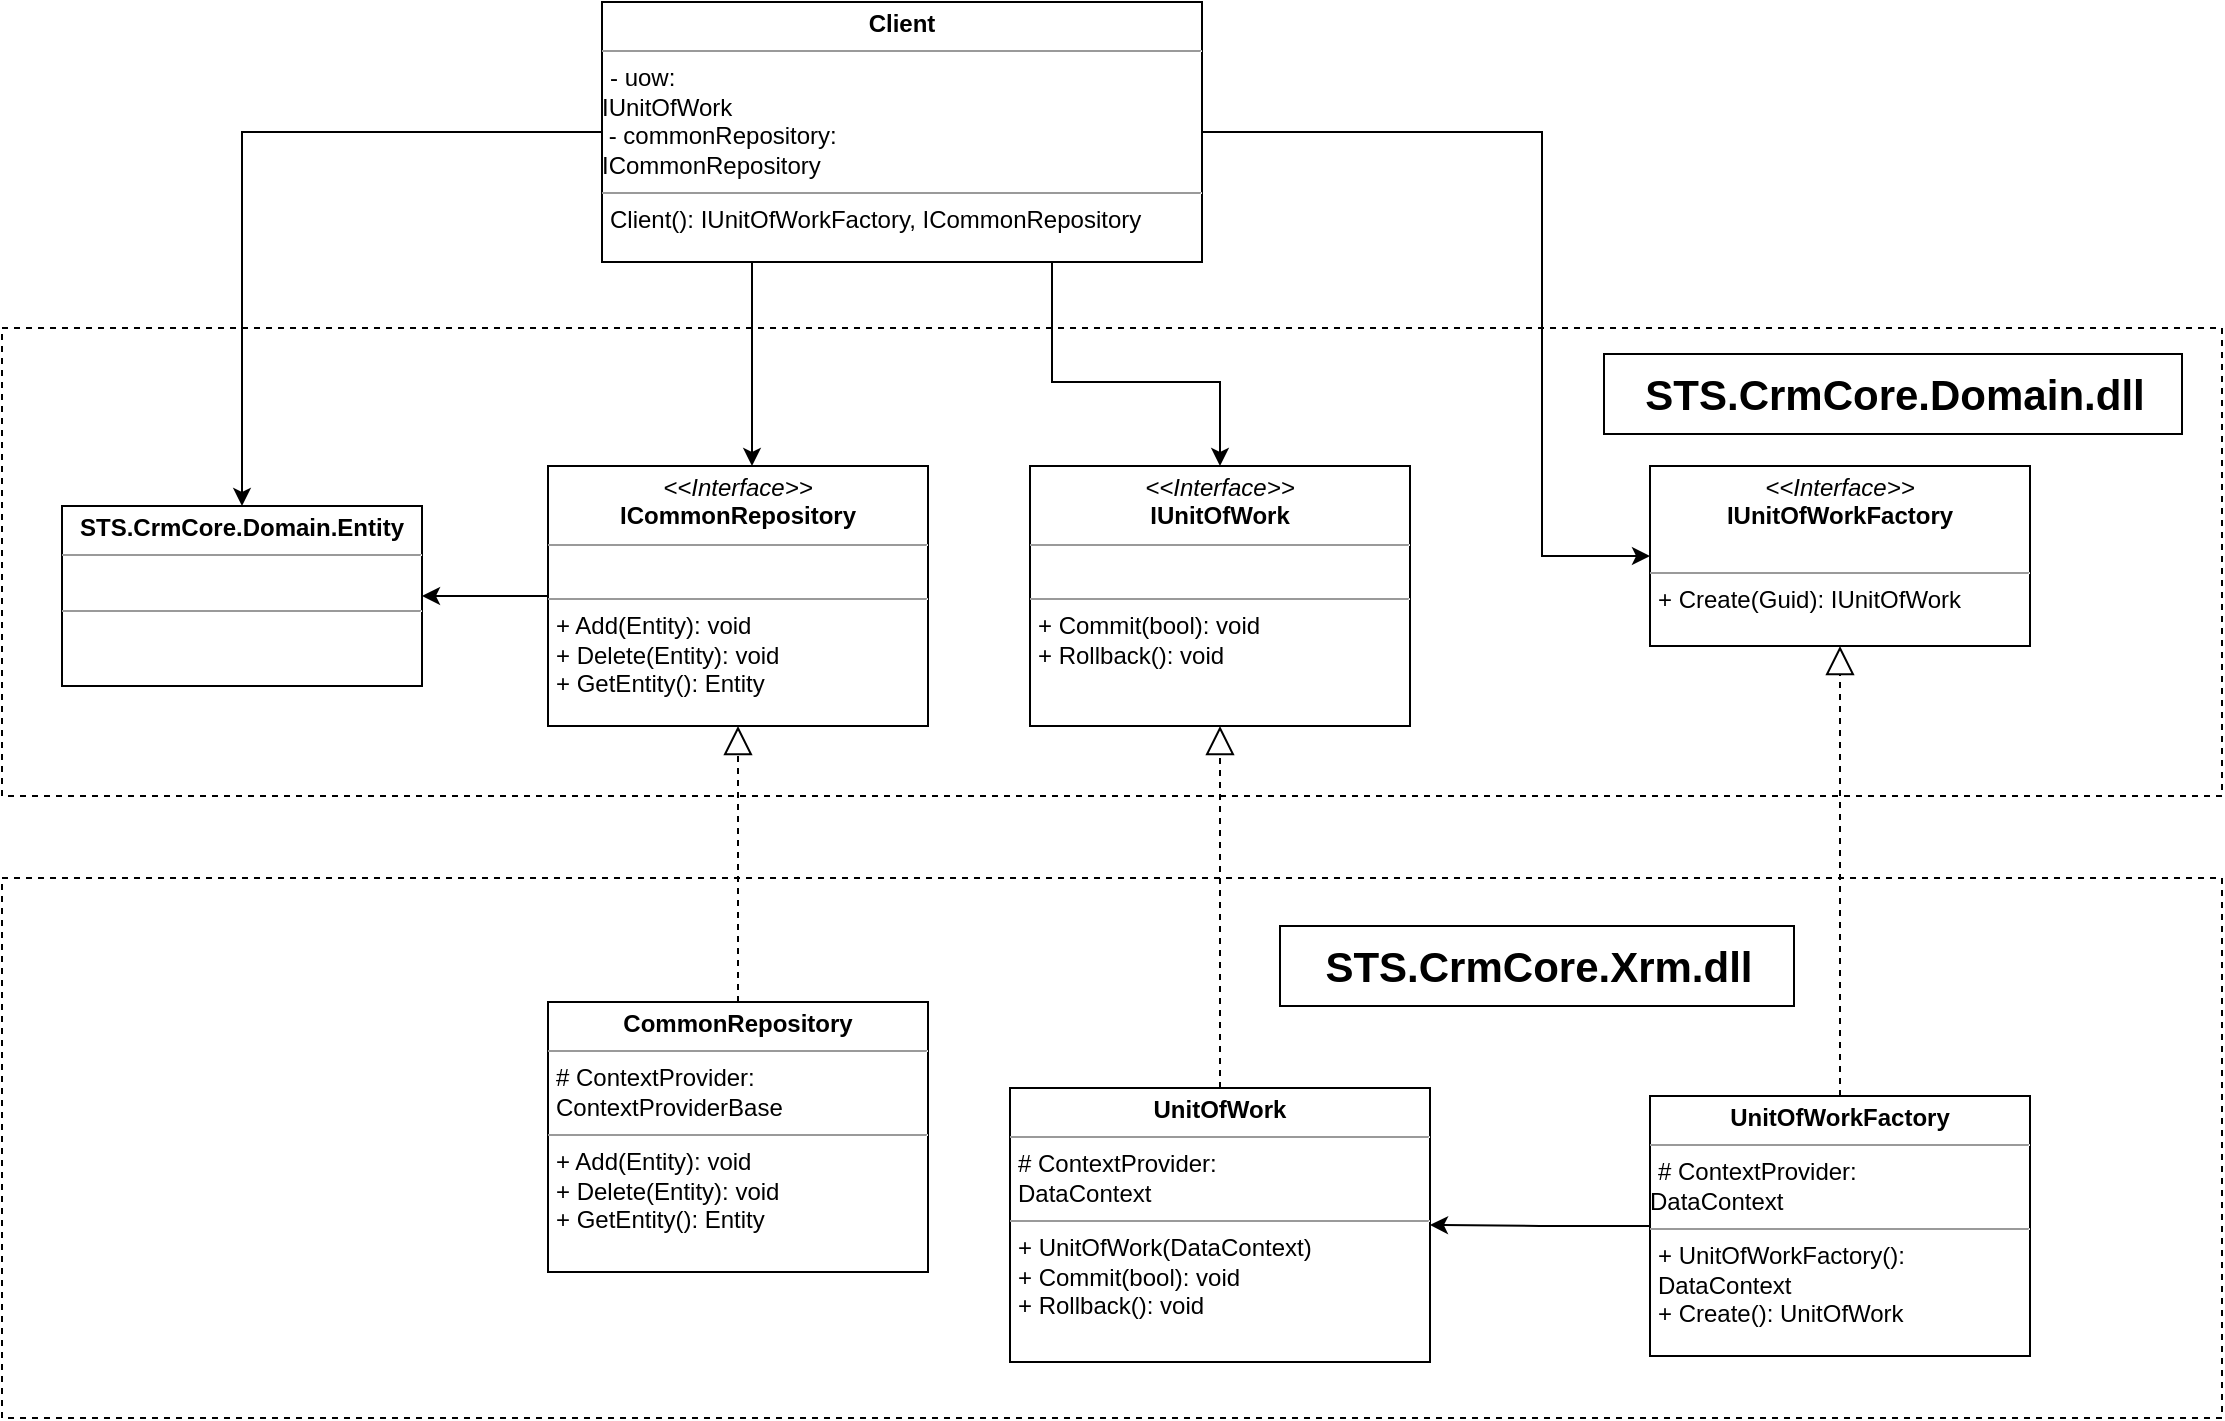 <mxfile version="12.1.3" type="device" pages="1"><diagram id="XWoFZhjJ6YifpecACwV6" name="Page-1"><mxGraphModel dx="1408" dy="724" grid="1" gridSize="10" guides="1" tooltips="1" connect="1" arrows="1" fold="1" page="1" pageScale="1" pageWidth="1169" pageHeight="827" math="0" shadow="0"><root><mxCell id="0"/><mxCell id="1" parent="0"/><mxCell id="0foVRp8iDtilG-0GP3gn-2" value="" style="verticalLabelPosition=bottom;verticalAlign=top;html=1;shape=mxgraph.basic.rect;fillColor=#ffffff;fillColor2=none;strokeColor=#000000;strokeWidth=1;size=20;indent=5;dashed=1;" parent="1" vertex="1"><mxGeometry x="40" y="450" width="1110" height="270" as="geometry"/></mxCell><mxCell id="e1ThyonXXuOtKJMpyf2D-2" value="" style="verticalLabelPosition=bottom;verticalAlign=top;html=1;shape=mxgraph.basic.rect;fillColor=#ffffff;fillColor2=none;strokeColor=#000000;strokeWidth=1;size=20;indent=5;dashed=1;" parent="1" vertex="1"><mxGeometry x="40" y="175" width="1110" height="234" as="geometry"/></mxCell><mxCell id="upPKJG38_kRfsRwlpChv-6" value="&lt;p style=&quot;margin: 0px ; margin-top: 4px ; text-align: center&quot;&gt;&lt;i&gt;&amp;lt;&amp;lt;Interface&amp;gt;&amp;gt;&lt;/i&gt;&lt;br&gt;&lt;b&gt;IUnitOfWorkFactory&lt;/b&gt;&lt;br&gt;&lt;/p&gt;&lt;p style=&quot;margin: 0px ; margin-left: 4px&quot;&gt;&lt;br&gt;&lt;/p&gt;&lt;hr size=&quot;1&quot;&gt;&lt;p style=&quot;margin: 0px ; margin-left: 4px&quot;&gt;+ Create(Guid): IUnitOfWork&lt;br&gt;&lt;/p&gt;" style="verticalAlign=top;align=left;overflow=fill;fontSize=12;fontFamily=Helvetica;html=1;" parent="1" vertex="1"><mxGeometry x="864" y="244" width="190" height="90" as="geometry"/></mxCell><mxCell id="Ih6EuEK8q9pCe2BGotn5-13" style="edgeStyle=orthogonalEdgeStyle;rounded=0;orthogonalLoop=1;jettySize=auto;html=1;exitX=0;exitY=0.5;exitDx=0;exitDy=0;entryX=1;entryY=0.5;entryDx=0;entryDy=0;" edge="1" parent="1" source="upPKJG38_kRfsRwlpChv-9" target="upPKJG38_kRfsRwlpChv-21"><mxGeometry relative="1" as="geometry"/></mxCell><mxCell id="upPKJG38_kRfsRwlpChv-9" value="&lt;p style=&quot;margin: 0px ; margin-top: 4px ; text-align: center&quot;&gt;&lt;b&gt;UnitOfWorkFactory&lt;/b&gt;&lt;br&gt;&lt;/p&gt;&lt;hr size=&quot;1&quot;&gt;&lt;p style=&quot;margin: 0px ; margin-left: 4px&quot;&gt;# ContextProvider:&amp;nbsp;&lt;/p&gt;DataContext&lt;hr size=&quot;1&quot;&gt;&lt;p style=&quot;margin: 0px ; margin-left: 4px&quot;&gt;+&amp;nbsp;UnitOfWorkFactory():&amp;nbsp;&lt;/p&gt;&lt;p style=&quot;margin: 0px ; margin-left: 4px&quot;&gt;&lt;span&gt;DataContext&lt;/span&gt;&lt;/p&gt;&lt;p style=&quot;margin: 0px ; margin-left: 4px&quot;&gt;+ Create(): UnitOfWork&lt;/p&gt;" style="verticalAlign=top;align=left;overflow=fill;fontSize=12;fontFamily=Helvetica;html=1;" parent="1" vertex="1"><mxGeometry x="864" y="559" width="190" height="130" as="geometry"/></mxCell><mxCell id="upPKJG38_kRfsRwlpChv-17" style="edgeStyle=orthogonalEdgeStyle;rounded=0;orthogonalLoop=1;jettySize=auto;html=1;exitX=0.75;exitY=1;exitDx=0;exitDy=0;entryX=0.5;entryY=0;entryDx=0;entryDy=0;" parent="1" source="upPKJG38_kRfsRwlpChv-10" target="upPKJG38_kRfsRwlpChv-13" edge="1"><mxGeometry relative="1" as="geometry"><Array as="points"><mxPoint x="565" y="202"/><mxPoint x="649" y="202"/></Array></mxGeometry></mxCell><mxCell id="upPKJG38_kRfsRwlpChv-19" style="edgeStyle=orthogonalEdgeStyle;rounded=0;orthogonalLoop=1;jettySize=auto;html=1;exitX=0.25;exitY=1;exitDx=0;exitDy=0;" parent="1" source="upPKJG38_kRfsRwlpChv-10" target="upPKJG38_kRfsRwlpChv-18" edge="1"><mxGeometry relative="1" as="geometry"><Array as="points"><mxPoint x="415" y="222"/><mxPoint x="415" y="222"/></Array></mxGeometry></mxCell><mxCell id="upPKJG38_kRfsRwlpChv-20" style="edgeStyle=orthogonalEdgeStyle;rounded=0;orthogonalLoop=1;jettySize=auto;html=1;exitX=1;exitY=0.5;exitDx=0;exitDy=0;entryX=0;entryY=0.5;entryDx=0;entryDy=0;" parent="1" source="upPKJG38_kRfsRwlpChv-10" target="upPKJG38_kRfsRwlpChv-6" edge="1"><mxGeometry relative="1" as="geometry"><Array as="points"><mxPoint x="810" y="77"/><mxPoint x="810" y="289"/></Array></mxGeometry></mxCell><mxCell id="Ih6EuEK8q9pCe2BGotn5-7" style="edgeStyle=orthogonalEdgeStyle;rounded=0;orthogonalLoop=1;jettySize=auto;html=1;exitX=0;exitY=0.5;exitDx=0;exitDy=0;entryX=0.5;entryY=0;entryDx=0;entryDy=0;" edge="1" parent="1" source="upPKJG38_kRfsRwlpChv-10" target="upPKJG38_kRfsRwlpChv-27"><mxGeometry relative="1" as="geometry"/></mxCell><mxCell id="upPKJG38_kRfsRwlpChv-10" value="&lt;p style=&quot;margin: 0px ; margin-top: 4px ; text-align: center&quot;&gt;&lt;b&gt;Client&lt;/b&gt;&lt;/p&gt;&lt;hr size=&quot;1&quot;&gt;&lt;p style=&quot;margin: 0px ; margin-left: 4px&quot;&gt;- uow:&amp;nbsp;&lt;/p&gt;IUnitOfWork&lt;br&gt;&amp;nbsp;- commonRepository:&lt;br&gt;ICommonRepository&lt;br&gt;&lt;hr size=&quot;1&quot;&gt;&lt;p style=&quot;margin: 0px ; margin-left: 4px&quot;&gt;Client():&amp;nbsp;IUnitOfWorkFactory,&amp;nbsp;ICommonRepository&lt;/p&gt;&lt;p style=&quot;margin: 0px ; margin-left: 4px&quot;&gt;&lt;br&gt;&lt;/p&gt;" style="verticalAlign=top;align=left;overflow=fill;fontSize=12;fontFamily=Helvetica;html=1;" parent="1" vertex="1"><mxGeometry x="340" y="12" width="300" height="130" as="geometry"/></mxCell><mxCell id="upPKJG38_kRfsRwlpChv-13" value="&lt;p style=&quot;margin: 0px ; margin-top: 4px ; text-align: center&quot;&gt;&lt;i&gt;&amp;lt;&amp;lt;Interface&amp;gt;&amp;gt;&lt;/i&gt;&lt;br&gt;&lt;span style=&quot;text-align: left&quot;&gt;&lt;b&gt;IUnitOfWork&lt;/b&gt;&lt;/span&gt;&lt;br&gt;&lt;/p&gt;&lt;hr size=&quot;1&quot;&gt;&lt;p style=&quot;margin: 0px ; margin-left: 4px&quot;&gt;&lt;br&gt;&lt;/p&gt;&lt;hr size=&quot;1&quot;&gt;&lt;p style=&quot;margin: 0px ; margin-left: 4px&quot;&gt;+ Commit(bool): void&lt;br&gt;+ Rollback(): void&lt;/p&gt;" style="verticalAlign=top;align=left;overflow=fill;fontSize=12;fontFamily=Helvetica;html=1;" parent="1" vertex="1"><mxGeometry x="554" y="244" width="190" height="130" as="geometry"/></mxCell><mxCell id="Ih6EuEK8q9pCe2BGotn5-9" style="edgeStyle=orthogonalEdgeStyle;rounded=0;orthogonalLoop=1;jettySize=auto;html=1;exitX=0;exitY=0.5;exitDx=0;exitDy=0;" edge="1" parent="1" source="upPKJG38_kRfsRwlpChv-18" target="upPKJG38_kRfsRwlpChv-27"><mxGeometry relative="1" as="geometry"/></mxCell><mxCell id="upPKJG38_kRfsRwlpChv-18" value="&lt;p style=&quot;margin: 0px ; margin-top: 4px ; text-align: center&quot;&gt;&lt;i&gt;&amp;lt;&amp;lt;Interface&amp;gt;&amp;gt;&lt;/i&gt;&lt;br&gt;&lt;span style=&quot;text-align: left&quot;&gt;&lt;b&gt;ICommonRepository&lt;/b&gt;&lt;/span&gt;&lt;br&gt;&lt;/p&gt;&lt;hr size=&quot;1&quot;&gt;&lt;p style=&quot;margin: 0px ; margin-left: 4px&quot;&gt;&lt;br&gt;&lt;/p&gt;&lt;hr size=&quot;1&quot;&gt;&lt;p style=&quot;margin: 0px ; margin-left: 4px&quot;&gt;+ Add(Entity): void&lt;/p&gt;&lt;p style=&quot;margin: 0px ; margin-left: 4px&quot;&gt;+ Delete(Entity): void&lt;/p&gt;&lt;p style=&quot;margin: 0px ; margin-left: 4px&quot;&gt;+&amp;nbsp;GetEntity(): Entity&lt;/p&gt;" style="verticalAlign=top;align=left;overflow=fill;fontSize=12;fontFamily=Helvetica;html=1;" parent="1" vertex="1"><mxGeometry x="313" y="244" width="190" height="130" as="geometry"/></mxCell><mxCell id="upPKJG38_kRfsRwlpChv-21" value="&lt;p style=&quot;margin: 0px ; margin-top: 4px ; text-align: center&quot;&gt;&lt;b&gt;UnitOfWork&lt;/b&gt;&lt;br&gt;&lt;/p&gt;&lt;hr size=&quot;1&quot;&gt;&lt;p style=&quot;margin: 0px 0px 0px 4px&quot;&gt;# ContextProvider:&amp;nbsp;&lt;/p&gt;&lt;p style=&quot;margin: 0px ; margin-left: 4px&quot;&gt;DataContext&lt;br&gt;&lt;/p&gt;&lt;hr size=&quot;1&quot;&gt;&lt;p style=&quot;margin: 0px ; margin-left: 4px&quot;&gt;+&amp;nbsp;UnitOfWork(DataContext)&lt;/p&gt;&lt;p style=&quot;margin: 0px ; margin-left: 4px&quot;&gt;+ Commit(bool): void&lt;/p&gt;&lt;p style=&quot;margin: 0px ; margin-left: 4px&quot;&gt;+ Rollback(): void&lt;br&gt;&lt;/p&gt;" style="verticalAlign=top;align=left;overflow=fill;fontSize=12;fontFamily=Helvetica;html=1;" parent="1" vertex="1"><mxGeometry x="544" y="555" width="210" height="137" as="geometry"/></mxCell><mxCell id="upPKJG38_kRfsRwlpChv-22" value="" style="endArrow=block;dashed=1;endFill=0;endSize=12;html=1;entryX=0.5;entryY=1;entryDx=0;entryDy=0;exitX=0.5;exitY=0;exitDx=0;exitDy=0;" parent="1" source="upPKJG38_kRfsRwlpChv-9" target="upPKJG38_kRfsRwlpChv-6" edge="1"><mxGeometry width="160" relative="1" as="geometry"><mxPoint x="100" y="500" as="sourcePoint"/><mxPoint x="260" y="500" as="targetPoint"/></mxGeometry></mxCell><mxCell id="upPKJG38_kRfsRwlpChv-24" value="" style="endArrow=block;dashed=1;endFill=0;endSize=12;html=1;entryX=0.5;entryY=1;entryDx=0;entryDy=0;exitX=0.5;exitY=0;exitDx=0;exitDy=0;" parent="1" source="upPKJG38_kRfsRwlpChv-21" target="upPKJG38_kRfsRwlpChv-13" edge="1"><mxGeometry width="160" relative="1" as="geometry"><mxPoint x="270" y="460" as="sourcePoint"/><mxPoint x="430" y="460" as="targetPoint"/></mxGeometry></mxCell><mxCell id="upPKJG38_kRfsRwlpChv-26" value="&lt;p style=&quot;margin: 4px 0px 0px ; text-align: center&quot;&gt;&lt;b style=&quot;text-align: left&quot;&gt;CommonRepository&lt;/b&gt;&lt;br&gt;&lt;/p&gt;&lt;hr size=&quot;1&quot;&gt;&lt;p style=&quot;margin: 0px 0px 0px 4px&quot;&gt;# ContextProvider:&amp;nbsp;&lt;/p&gt;&lt;p style=&quot;margin: 0px 0px 0px 4px&quot;&gt;ContextProviderBase&lt;/p&gt;&lt;hr size=&quot;1&quot;&gt;&lt;p style=&quot;margin: 0px 0px 0px 4px&quot;&gt;+ Add(Entity): void&lt;/p&gt;&lt;p style=&quot;margin: 0px 0px 0px 4px&quot;&gt;+ Delete(Entity): void&lt;/p&gt;&lt;p style=&quot;margin: 0px 0px 0px 4px&quot;&gt;+&amp;nbsp;GetEntity(): Entity&lt;/p&gt;" style="verticalAlign=top;align=left;overflow=fill;fontSize=12;fontFamily=Helvetica;html=1;" parent="1" vertex="1"><mxGeometry x="313" y="512" width="190" height="135" as="geometry"/></mxCell><mxCell id="upPKJG38_kRfsRwlpChv-27" value="&lt;p style=&quot;margin: 0px ; margin-top: 4px ; text-align: center&quot;&gt;&lt;b&gt;STS.CrmCore.Domain.Entity&lt;/b&gt;&lt;br&gt;&lt;/p&gt;&lt;hr size=&quot;1&quot;&gt;&lt;p style=&quot;margin: 0px ; margin-left: 4px&quot;&gt;&lt;br&gt;&lt;/p&gt;&lt;hr size=&quot;1&quot;&gt;&lt;p style=&quot;margin: 0px ; margin-left: 4px&quot;&gt;&lt;br&gt;&lt;/p&gt;" style="verticalAlign=top;align=left;overflow=fill;fontSize=12;fontFamily=Helvetica;html=1;" parent="1" vertex="1"><mxGeometry x="70" y="264" width="180" height="90" as="geometry"/></mxCell><mxCell id="upPKJG38_kRfsRwlpChv-28" value="" style="endArrow=block;dashed=1;endFill=0;endSize=12;html=1;entryX=0.5;entryY=1;entryDx=0;entryDy=0;" parent="1" source="upPKJG38_kRfsRwlpChv-26" target="upPKJG38_kRfsRwlpChv-18" edge="1"><mxGeometry width="160" relative="1" as="geometry"><mxPoint x="60" y="550" as="sourcePoint"/><mxPoint x="220" y="550" as="targetPoint"/></mxGeometry></mxCell><mxCell id="0foVRp8iDtilG-0GP3gn-1" value="STS.CrmCore.Domain.dll" style="text;strokeColor=#000000;fillColor=none;html=1;fontSize=21;fontStyle=1;verticalAlign=middle;align=center;" parent="1" vertex="1"><mxGeometry x="841" y="188" width="289" height="40" as="geometry"/></mxCell><mxCell id="0foVRp8iDtilG-0GP3gn-3" value="STS.CrmCore.Xrm.dll" style="text;strokeColor=#000000;fillColor=none;html=1;fontSize=21;fontStyle=1;verticalAlign=middle;align=center;" parent="1" vertex="1"><mxGeometry x="679" y="474" width="257" height="40" as="geometry"/></mxCell></root></mxGraphModel></diagram></mxfile>